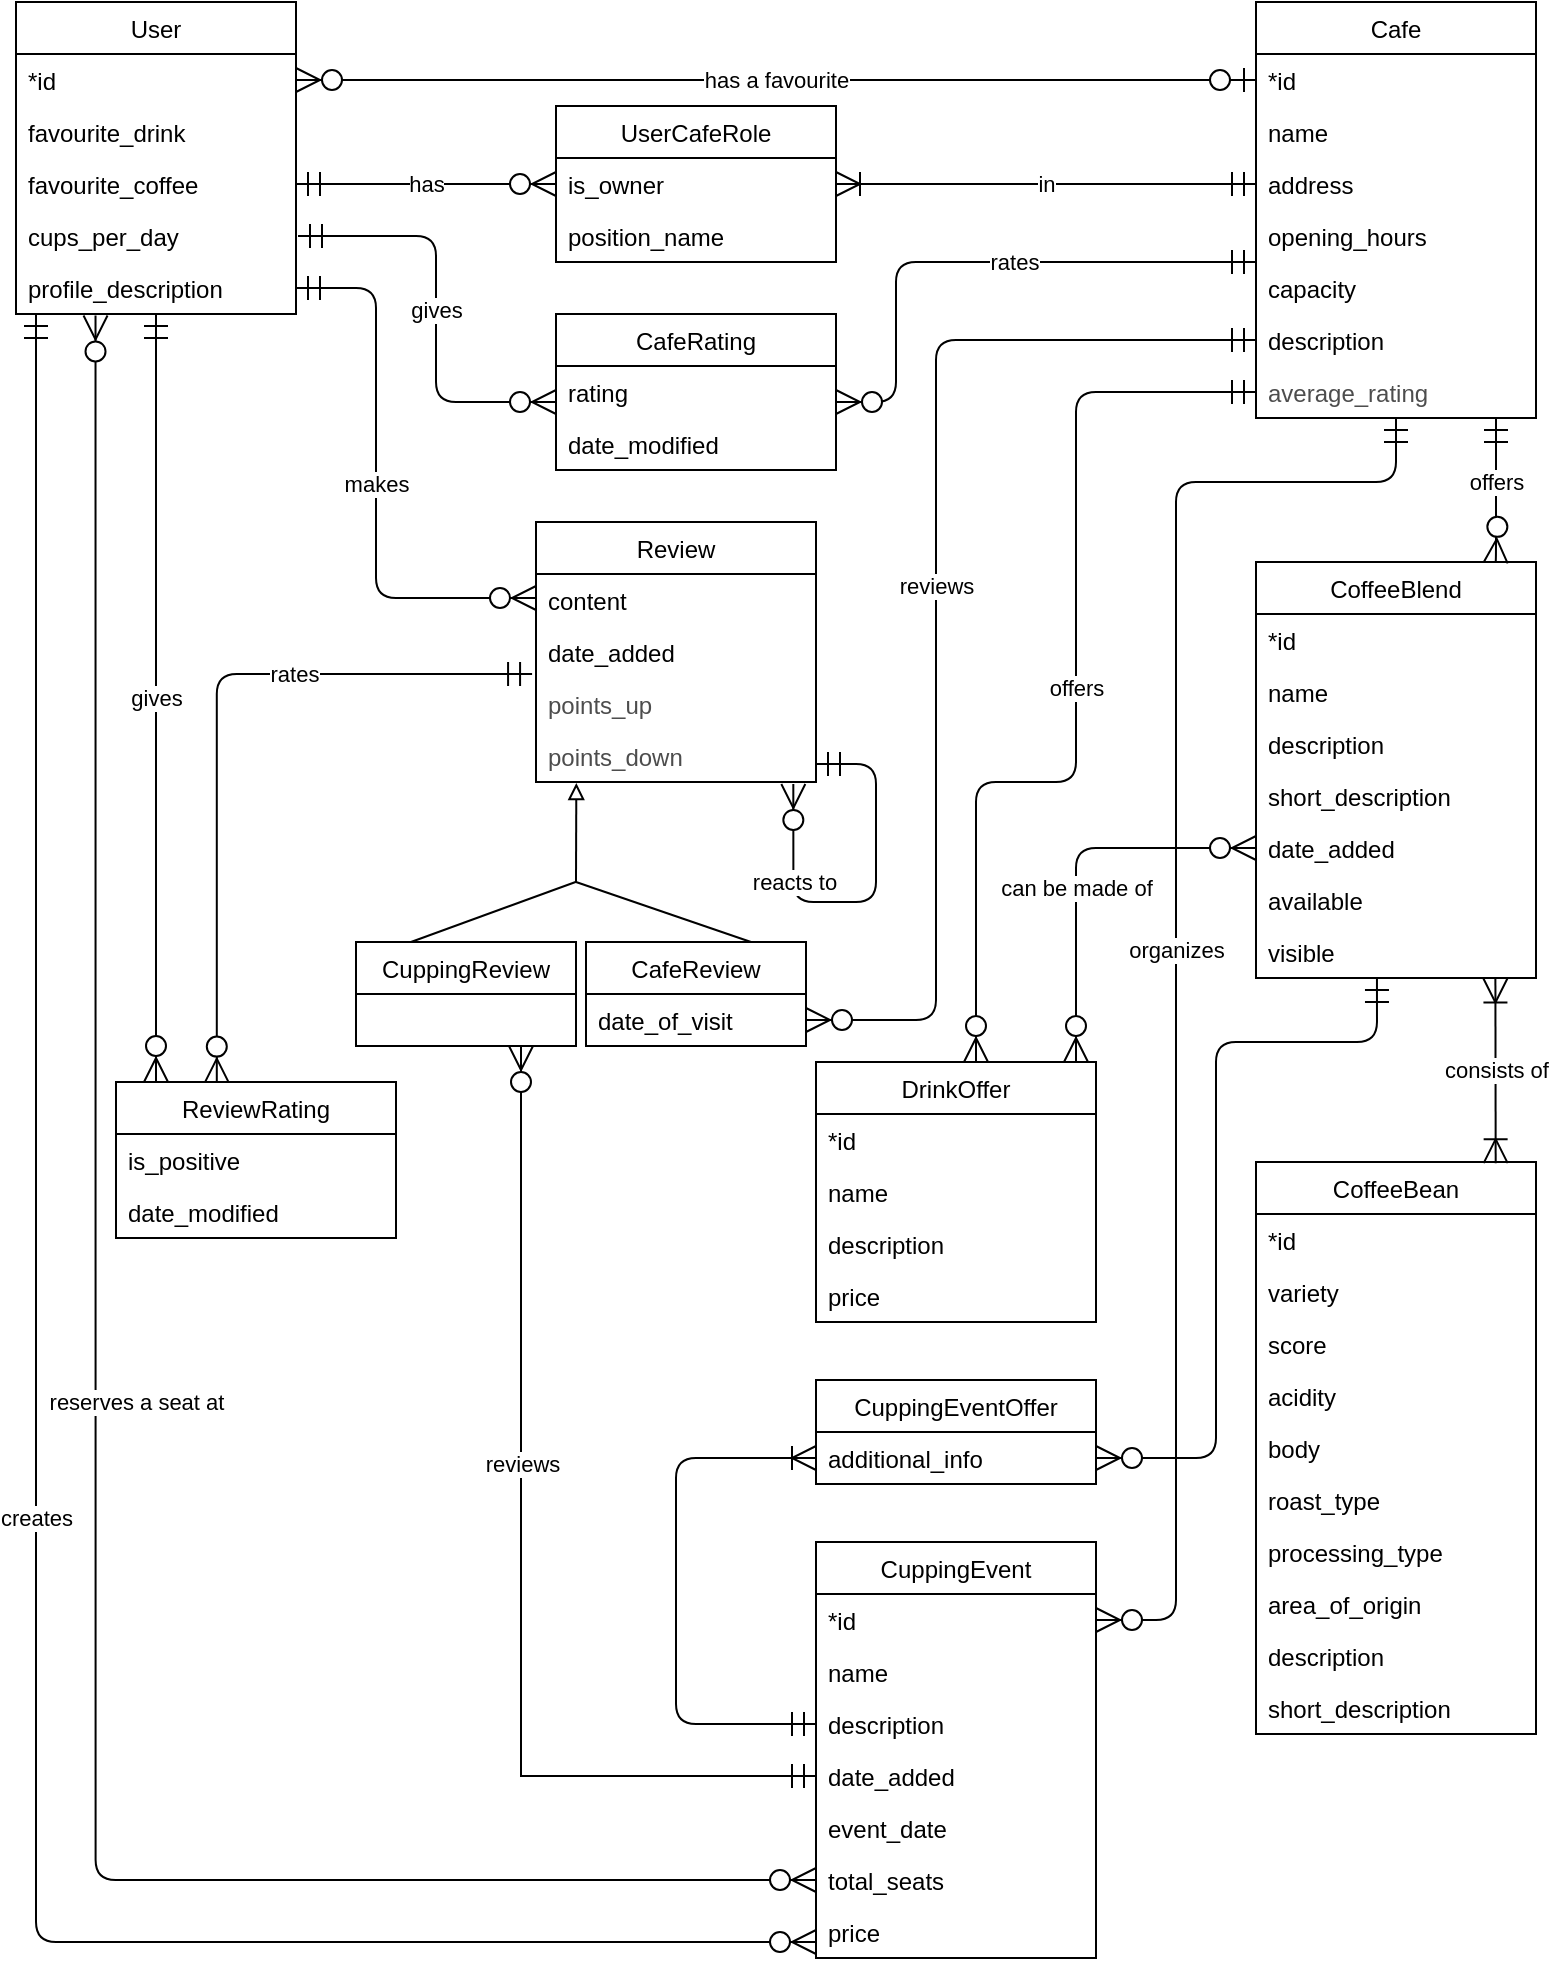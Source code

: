 <mxfile version="14.4.4" type="google"><diagram name="Page-1" id="c4acf3e9-155e-7222-9cf6-157b1a14988f"><mxGraphModel dx="1943" dy="1146" grid="1" gridSize="10" guides="1" tooltips="1" connect="1" arrows="1" fold="1" page="1" pageScale="1" pageWidth="827" pageHeight="1169" background="#ffffff" math="0" shadow="0"><root><mxCell id="0"/><mxCell id="1" parent="0"/><mxCell id="7lsXXd2nCeUwSdJHQIFF-2" value="User" style="swimlane;fontStyle=0;childLayout=stackLayout;horizontal=1;startSize=26;fillColor=none;horizontalStack=0;resizeParent=1;resizeParentMax=0;resizeLast=0;collapsible=1;marginBottom=0;" parent="1" vertex="1"><mxGeometry x="20" y="20" width="140" height="156" as="geometry"/></mxCell><mxCell id="7lsXXd2nCeUwSdJHQIFF-3" value="*id" style="text;strokeColor=none;fillColor=none;align=left;verticalAlign=top;spacingLeft=4;spacingRight=4;overflow=hidden;rotatable=0;points=[[0,0.5],[1,0.5]];portConstraint=eastwest;" parent="7lsXXd2nCeUwSdJHQIFF-2" vertex="1"><mxGeometry y="26" width="140" height="26" as="geometry"/></mxCell><mxCell id="7lsXXd2nCeUwSdJHQIFF-5" value="favourite_drink" style="text;strokeColor=none;fillColor=none;align=left;verticalAlign=top;spacingLeft=4;spacingRight=4;overflow=hidden;rotatable=0;points=[[0,0.5],[1,0.5]];portConstraint=eastwest;" parent="7lsXXd2nCeUwSdJHQIFF-2" vertex="1"><mxGeometry y="52" width="140" height="26" as="geometry"/></mxCell><mxCell id="7lsXXd2nCeUwSdJHQIFF-6" value="favourite_coffee" style="text;strokeColor=none;fillColor=none;align=left;verticalAlign=top;spacingLeft=4;spacingRight=4;overflow=hidden;rotatable=0;points=[[0,0.5],[1,0.5]];portConstraint=eastwest;" parent="7lsXXd2nCeUwSdJHQIFF-2" vertex="1"><mxGeometry y="78" width="140" height="26" as="geometry"/></mxCell><mxCell id="7lsXXd2nCeUwSdJHQIFF-7" value="cups_per_day" style="text;strokeColor=none;fillColor=none;align=left;verticalAlign=top;spacingLeft=4;spacingRight=4;overflow=hidden;rotatable=0;points=[[0,0.5],[1,0.5]];portConstraint=eastwest;" parent="7lsXXd2nCeUwSdJHQIFF-2" vertex="1"><mxGeometry y="104" width="140" height="26" as="geometry"/></mxCell><mxCell id="7lsXXd2nCeUwSdJHQIFF-8" value="profile_description&#10;" style="text;strokeColor=none;fillColor=none;align=left;verticalAlign=top;spacingLeft=4;spacingRight=4;overflow=hidden;rotatable=0;points=[[0,0.5],[1,0.5]];portConstraint=eastwest;" parent="7lsXXd2nCeUwSdJHQIFF-2" vertex="1"><mxGeometry y="130" width="140" height="26" as="geometry"/></mxCell><mxCell id="7lsXXd2nCeUwSdJHQIFF-10" value="Cafe" style="swimlane;fontStyle=0;childLayout=stackLayout;horizontal=1;startSize=26;fillColor=none;horizontalStack=0;resizeParent=1;resizeParentMax=0;resizeLast=0;collapsible=1;marginBottom=0;" parent="1" vertex="1"><mxGeometry x="640" y="20" width="140" height="208" as="geometry"/></mxCell><mxCell id="7lsXXd2nCeUwSdJHQIFF-11" value="*id" style="text;strokeColor=none;fillColor=none;align=left;verticalAlign=top;spacingLeft=4;spacingRight=4;overflow=hidden;rotatable=0;points=[[0,0.5],[1,0.5]];portConstraint=eastwest;" parent="7lsXXd2nCeUwSdJHQIFF-10" vertex="1"><mxGeometry y="26" width="140" height="26" as="geometry"/></mxCell><mxCell id="7lsXXd2nCeUwSdJHQIFF-84" value="name" style="text;strokeColor=none;fillColor=none;align=left;verticalAlign=top;spacingLeft=4;spacingRight=4;overflow=hidden;rotatable=0;points=[[0,0.5],[1,0.5]];portConstraint=eastwest;" parent="7lsXXd2nCeUwSdJHQIFF-10" vertex="1"><mxGeometry y="52" width="140" height="26" as="geometry"/></mxCell><mxCell id="7lsXXd2nCeUwSdJHQIFF-12" value="address" style="text;strokeColor=none;fillColor=none;align=left;verticalAlign=top;spacingLeft=4;spacingRight=4;overflow=hidden;rotatable=0;points=[[0,0.5],[1,0.5]];portConstraint=eastwest;" parent="7lsXXd2nCeUwSdJHQIFF-10" vertex="1"><mxGeometry y="78" width="140" height="26" as="geometry"/></mxCell><mxCell id="7lsXXd2nCeUwSdJHQIFF-13" value="opening_hours" style="text;strokeColor=none;fillColor=none;align=left;verticalAlign=top;spacingLeft=4;spacingRight=4;overflow=hidden;rotatable=0;points=[[0,0.5],[1,0.5]];portConstraint=eastwest;" parent="7lsXXd2nCeUwSdJHQIFF-10" vertex="1"><mxGeometry y="104" width="140" height="26" as="geometry"/></mxCell><mxCell id="7lsXXd2nCeUwSdJHQIFF-14" value="capacity" style="text;strokeColor=none;fillColor=none;align=left;verticalAlign=top;spacingLeft=4;spacingRight=4;overflow=hidden;rotatable=0;points=[[0,0.5],[1,0.5]];portConstraint=eastwest;" parent="7lsXXd2nCeUwSdJHQIFF-10" vertex="1"><mxGeometry y="130" width="140" height="26" as="geometry"/></mxCell><mxCell id="7lsXXd2nCeUwSdJHQIFF-15" value="description" style="text;strokeColor=none;fillColor=none;align=left;verticalAlign=top;spacingLeft=4;spacingRight=4;overflow=hidden;rotatable=0;points=[[0,0.5],[1,0.5]];portConstraint=eastwest;" parent="7lsXXd2nCeUwSdJHQIFF-10" vertex="1"><mxGeometry y="156" width="140" height="26" as="geometry"/></mxCell><mxCell id="7lsXXd2nCeUwSdJHQIFF-16" value="average_rating" style="text;strokeColor=none;fillColor=none;align=left;verticalAlign=top;spacingLeft=4;spacingRight=4;overflow=hidden;rotatable=0;points=[[0,0.5],[1,0.5]];portConstraint=eastwest;labelBackgroundColor=none;fontColor=#4D4D4D;" parent="7lsXXd2nCeUwSdJHQIFF-10" vertex="1"><mxGeometry y="182" width="140" height="26" as="geometry"/></mxCell><mxCell id="7lsXXd2nCeUwSdJHQIFF-21" value="has a favourite" style="endArrow=ERzeroToOne;html=1;endSize=10;startArrow=ERzeroToMany;startSize=10;startFill=1;edgeStyle=orthogonalEdgeStyle;endFill=1;exitX=1;exitY=0.5;exitDx=0;exitDy=0;entryX=0;entryY=0.5;entryDx=0;entryDy=0;" parent="1" source="7lsXXd2nCeUwSdJHQIFF-3" target="7lsXXd2nCeUwSdJHQIFF-11" edge="1"><mxGeometry relative="1" as="geometry"><mxPoint x="190" y="260" as="sourcePoint"/><mxPoint x="350" y="260" as="targetPoint"/></mxGeometry></mxCell><mxCell id="7lsXXd2nCeUwSdJHQIFF-24" value="UserCafeRole" style="swimlane;fontStyle=0;childLayout=stackLayout;horizontal=1;startSize=26;fillColor=none;horizontalStack=0;resizeParent=1;resizeParentMax=0;resizeLast=0;collapsible=1;marginBottom=0;" parent="1" vertex="1"><mxGeometry x="290" y="72" width="140" height="78" as="geometry"/></mxCell><mxCell id="7lsXXd2nCeUwSdJHQIFF-25" value="is_owner" style="text;strokeColor=none;fillColor=none;align=left;verticalAlign=top;spacingLeft=4;spacingRight=4;overflow=hidden;rotatable=0;points=[[0,0.5],[1,0.5]];portConstraint=eastwest;" parent="7lsXXd2nCeUwSdJHQIFF-24" vertex="1"><mxGeometry y="26" width="140" height="26" as="geometry"/></mxCell><mxCell id="oNpslmsnGAm1RVCP6RWA-1" value="position_name" style="text;strokeColor=none;fillColor=none;align=left;verticalAlign=top;spacingLeft=4;spacingRight=4;overflow=hidden;rotatable=0;points=[[0,0.5],[1,0.5]];portConstraint=eastwest;" vertex="1" parent="7lsXXd2nCeUwSdJHQIFF-24"><mxGeometry y="52" width="140" height="26" as="geometry"/></mxCell><mxCell id="7lsXXd2nCeUwSdJHQIFF-34" value="has" style="endArrow=ERzeroToMany;html=1;edgeStyle=orthogonalEdgeStyle;entryX=0;entryY=0.5;entryDx=0;entryDy=0;exitX=1;exitY=0.5;exitDx=0;exitDy=0;endFill=1;startArrow=ERmandOne;startFill=0;endSize=10;startSize=10;" parent="1" source="7lsXXd2nCeUwSdJHQIFF-6" target="7lsXXd2nCeUwSdJHQIFF-25" edge="1"><mxGeometry relative="1" as="geometry"><mxPoint x="160" y="160" as="sourcePoint"/><mxPoint x="200" y="190" as="targetPoint"/><Array as="points"><mxPoint x="240" y="111"/><mxPoint x="240" y="111"/></Array></mxGeometry></mxCell><mxCell id="7lsXXd2nCeUwSdJHQIFF-37" value="in" style="endArrow=ERmandOne;html=1;edgeStyle=orthogonalEdgeStyle;entryX=0;entryY=0.5;entryDx=0;entryDy=0;exitX=1;exitY=0.5;exitDx=0;exitDy=0;startArrow=ERoneToMany;startFill=0;endFill=0;endSize=10;startSize=10;" parent="1" source="7lsXXd2nCeUwSdJHQIFF-25" target="7lsXXd2nCeUwSdJHQIFF-12" edge="1"><mxGeometry relative="1" as="geometry"><mxPoint x="390" y="200" as="sourcePoint"/><mxPoint x="224.667" y="173" as="targetPoint"/><Array as="points"><mxPoint x="500" y="111"/><mxPoint x="500" y="111"/></Array></mxGeometry></mxCell><mxCell id="7lsXXd2nCeUwSdJHQIFF-42" value="CafeRating" style="swimlane;fontStyle=0;childLayout=stackLayout;horizontal=1;startSize=26;fillColor=none;horizontalStack=0;resizeParent=1;resizeParentMax=0;resizeLast=0;collapsible=1;marginBottom=0;fontColor=#000000;" parent="1" vertex="1"><mxGeometry x="290" y="176" width="140" height="78" as="geometry"><mxRectangle x="290" y="190" width="90" height="26" as="alternateBounds"/></mxGeometry></mxCell><mxCell id="7lsXXd2nCeUwSdJHQIFF-43" value="rating" style="text;strokeColor=none;fillColor=none;align=left;verticalAlign=top;spacingLeft=4;spacingRight=4;overflow=hidden;rotatable=0;points=[[0,0.5],[1,0.5]];portConstraint=eastwest;" parent="7lsXXd2nCeUwSdJHQIFF-42" vertex="1"><mxGeometry y="26" width="140" height="26" as="geometry"/></mxCell><mxCell id="7lsXXd2nCeUwSdJHQIFF-44" value="date_modified&#10;" style="text;strokeColor=none;fillColor=none;align=left;verticalAlign=top;spacingLeft=4;spacingRight=4;overflow=hidden;rotatable=0;points=[[0,0.5],[1,0.5]];portConstraint=eastwest;" parent="7lsXXd2nCeUwSdJHQIFF-42" vertex="1"><mxGeometry y="52" width="140" height="26" as="geometry"/></mxCell><mxCell id="7lsXXd2nCeUwSdJHQIFF-46" value="gives" style="endArrow=ERzeroToMany;html=1;endSize=10;startArrow=ERmandOne;startSize=10;startFill=0;edgeStyle=orthogonalEdgeStyle;endFill=1;" parent="1" edge="1"><mxGeometry relative="1" as="geometry"><mxPoint x="161" y="137" as="sourcePoint"/><mxPoint x="290" y="220" as="targetPoint"/><Array as="points"><mxPoint x="161" y="137"/><mxPoint x="230" y="137"/><mxPoint x="230" y="220"/></Array></mxGeometry></mxCell><mxCell id="7lsXXd2nCeUwSdJHQIFF-50" value="rates" style="endArrow=ERmandOne;html=1;endSize=10;startArrow=ERzeroToMany;startSize=10;startFill=1;edgeStyle=orthogonalEdgeStyle;endFill=0;" parent="1" edge="1"><mxGeometry x="0.133" relative="1" as="geometry"><mxPoint x="430" y="220" as="sourcePoint"/><mxPoint x="640" y="150" as="targetPoint"/><Array as="points"><mxPoint x="460" y="220"/><mxPoint x="460" y="150"/><mxPoint x="640" y="150"/></Array><mxPoint as="offset"/></mxGeometry></mxCell><mxCell id="7lsXXd2nCeUwSdJHQIFF-54" value="Review" style="swimlane;fontStyle=0;childLayout=stackLayout;horizontal=1;startSize=26;fillColor=none;horizontalStack=0;resizeParent=1;resizeParentMax=0;resizeLast=0;collapsible=1;marginBottom=0;fontColor=#000000;" parent="1" vertex="1"><mxGeometry x="280" y="280" width="140" height="130" as="geometry"/></mxCell><mxCell id="7lsXXd2nCeUwSdJHQIFF-55" value="content" style="text;strokeColor=none;fillColor=none;align=left;verticalAlign=top;spacingLeft=4;spacingRight=4;overflow=hidden;rotatable=0;points=[[0,0.5],[1,0.5]];portConstraint=eastwest;" parent="7lsXXd2nCeUwSdJHQIFF-54" vertex="1"><mxGeometry y="26" width="140" height="26" as="geometry"/></mxCell><mxCell id="7lsXXd2nCeUwSdJHQIFF-56" value="date_added" style="text;strokeColor=none;fillColor=none;align=left;verticalAlign=top;spacingLeft=4;spacingRight=4;overflow=hidden;rotatable=0;points=[[0,0.5],[1,0.5]];portConstraint=eastwest;" parent="7lsXXd2nCeUwSdJHQIFF-54" vertex="1"><mxGeometry y="52" width="140" height="26" as="geometry"/></mxCell><mxCell id="7lsXXd2nCeUwSdJHQIFF-82" value="points_up&#10;" style="text;strokeColor=none;fillColor=none;align=left;verticalAlign=top;spacingLeft=4;spacingRight=4;overflow=hidden;rotatable=0;points=[[0,0.5],[1,0.5]];portConstraint=eastwest;fontColor=#4D4D4D;" parent="7lsXXd2nCeUwSdJHQIFF-54" vertex="1"><mxGeometry y="78" width="140" height="26" as="geometry"/></mxCell><mxCell id="7lsXXd2nCeUwSdJHQIFF-83" value="points_down" style="text;strokeColor=none;fillColor=none;align=left;verticalAlign=top;spacingLeft=4;spacingRight=4;overflow=hidden;rotatable=0;points=[[0,0.5],[1,0.5]];portConstraint=eastwest;fontColor=#4D4D4D;" parent="7lsXXd2nCeUwSdJHQIFF-54" vertex="1"><mxGeometry y="104" width="140" height="26" as="geometry"/></mxCell><mxCell id="7lsXXd2nCeUwSdJHQIFF-65" value="reacts to" style="endArrow=ERzeroToMany;html=1;endSize=10;startArrow=ERmandOne;startSize=10;startFill=0;edgeStyle=orthogonalEdgeStyle;endFill=1;entryX=0.919;entryY=1.038;entryDx=0;entryDy=0;entryPerimeter=0;" parent="7lsXXd2nCeUwSdJHQIFF-54" target="7lsXXd2nCeUwSdJHQIFF-83" edge="1"><mxGeometry x="0.508" relative="1" as="geometry"><mxPoint x="140" y="121" as="sourcePoint"/><mxPoint x="40" y="157" as="targetPoint"/><Array as="points"><mxPoint x="140" y="121"/><mxPoint x="170" y="121"/><mxPoint x="170" y="190"/><mxPoint x="129" y="190"/></Array><mxPoint as="offset"/></mxGeometry></mxCell><mxCell id="7lsXXd2nCeUwSdJHQIFF-59" value="makes" style="endArrow=ERzeroToMany;html=1;endSize=10;startArrow=ERmandOne;startSize=10;startFill=0;edgeStyle=orthogonalEdgeStyle;endFill=1;exitX=1;exitY=0.5;exitDx=0;exitDy=0;" parent="1" source="7lsXXd2nCeUwSdJHQIFF-8" edge="1"><mxGeometry relative="1" as="geometry"><mxPoint x="100.167" y="349.833" as="sourcePoint"/><mxPoint x="280" y="318" as="targetPoint"/><Array as="points"><mxPoint x="200" y="163"/><mxPoint x="200" y="318"/></Array></mxGeometry></mxCell><mxCell id="7lsXXd2nCeUwSdJHQIFF-62" value="reviews" style="endArrow=ERmandOne;html=1;endSize=10;startArrow=ERzeroToMany;startSize=10;startFill=1;endFill=0;entryX=0;entryY=0.5;entryDx=0;entryDy=0;exitX=1;exitY=0.5;exitDx=0;exitDy=0;edgeStyle=orthogonalEdgeStyle;" parent="1" source="oNpslmsnGAm1RVCP6RWA-8" target="7lsXXd2nCeUwSdJHQIFF-15" edge="1"><mxGeometry relative="1" as="geometry"><mxPoint x="470" y="318" as="sourcePoint"/><mxPoint x="560.167" y="231.667" as="targetPoint"/><Array as="points"><mxPoint x="480" y="529"/><mxPoint x="480" y="189"/></Array></mxGeometry></mxCell><mxCell id="7lsXXd2nCeUwSdJHQIFF-68" value="ReviewRating" style="swimlane;fontStyle=0;childLayout=stackLayout;horizontal=1;startSize=26;fillColor=none;horizontalStack=0;resizeParent=1;resizeParentMax=0;resizeLast=0;collapsible=1;marginBottom=0;fontColor=#000000;" parent="1" vertex="1"><mxGeometry x="70" y="560" width="140" height="78" as="geometry"/></mxCell><mxCell id="7lsXXd2nCeUwSdJHQIFF-69" value="is_positive" style="text;strokeColor=none;fillColor=none;align=left;verticalAlign=top;spacingLeft=4;spacingRight=4;overflow=hidden;rotatable=0;points=[[0,0.5],[1,0.5]];portConstraint=eastwest;" parent="7lsXXd2nCeUwSdJHQIFF-68" vertex="1"><mxGeometry y="26" width="140" height="26" as="geometry"/></mxCell><mxCell id="7lsXXd2nCeUwSdJHQIFF-70" value="date_modified" style="text;strokeColor=none;fillColor=none;align=left;verticalAlign=top;spacingLeft=4;spacingRight=4;overflow=hidden;rotatable=0;points=[[0,0.5],[1,0.5]];portConstraint=eastwest;" parent="7lsXXd2nCeUwSdJHQIFF-68" vertex="1"><mxGeometry y="52" width="140" height="26" as="geometry"/></mxCell><mxCell id="7lsXXd2nCeUwSdJHQIFF-72" value="gives" style="endArrow=ERzeroToMany;html=1;endSize=10;startArrow=ERmandOne;startSize=10;startFill=0;edgeStyle=orthogonalEdgeStyle;endFill=1;" parent="1" edge="1"><mxGeometry relative="1" as="geometry"><mxPoint x="90" y="176" as="sourcePoint"/><mxPoint x="90" y="560" as="targetPoint"/><Array as="points"><mxPoint x="90" y="560"/></Array></mxGeometry></mxCell><mxCell id="7lsXXd2nCeUwSdJHQIFF-79" value="rates" style="endArrow=ERzeroToMany;html=1;endSize=10;startArrow=ERmandOne;startSize=10;startFill=0;edgeStyle=orthogonalEdgeStyle;endFill=1;exitX=-0.014;exitY=-0.077;exitDx=0;exitDy=0;exitPerimeter=0;entryX=0.36;entryY=0.004;entryDx=0;entryDy=0;entryPerimeter=0;" parent="1" target="7lsXXd2nCeUwSdJHQIFF-68" edge="1"><mxGeometry x="-0.342" relative="1" as="geometry"><mxPoint x="278.04" y="355.998" as="sourcePoint"/><mxPoint x="160" y="440" as="targetPoint"/><Array as="points"><mxPoint x="120" y="356"/></Array><mxPoint as="offset"/></mxGeometry></mxCell><mxCell id="7lsXXd2nCeUwSdJHQIFF-87" value="CoffeeBlend" style="swimlane;fontStyle=0;childLayout=stackLayout;horizontal=1;startSize=26;fillColor=none;horizontalStack=0;resizeParent=1;resizeParentMax=0;resizeLast=0;collapsible=1;marginBottom=0;fontColor=#000000;" parent="1" vertex="1"><mxGeometry x="640" y="300" width="140" height="208" as="geometry"/></mxCell><mxCell id="7lsXXd2nCeUwSdJHQIFF-91" value="*id" style="text;strokeColor=none;fillColor=none;align=left;verticalAlign=top;spacingLeft=4;spacingRight=4;overflow=hidden;rotatable=0;points=[[0,0.5],[1,0.5]];portConstraint=eastwest;" parent="7lsXXd2nCeUwSdJHQIFF-87" vertex="1"><mxGeometry y="26" width="140" height="26" as="geometry"/></mxCell><mxCell id="7lsXXd2nCeUwSdJHQIFF-88" value="name" style="text;strokeColor=none;fillColor=none;align=left;verticalAlign=top;spacingLeft=4;spacingRight=4;overflow=hidden;rotatable=0;points=[[0,0.5],[1,0.5]];portConstraint=eastwest;" parent="7lsXXd2nCeUwSdJHQIFF-87" vertex="1"><mxGeometry y="52" width="140" height="26" as="geometry"/></mxCell><mxCell id="7lsXXd2nCeUwSdJHQIFF-89" value="description&#10;" style="text;strokeColor=none;fillColor=none;align=left;verticalAlign=top;spacingLeft=4;spacingRight=4;overflow=hidden;rotatable=0;points=[[0,0.5],[1,0.5]];portConstraint=eastwest;" parent="7lsXXd2nCeUwSdJHQIFF-87" vertex="1"><mxGeometry y="78" width="140" height="26" as="geometry"/></mxCell><mxCell id="7lsXXd2nCeUwSdJHQIFF-90" value="short_description&#10;" style="text;strokeColor=none;fillColor=none;align=left;verticalAlign=top;spacingLeft=4;spacingRight=4;overflow=hidden;rotatable=0;points=[[0,0.5],[1,0.5]];portConstraint=eastwest;" parent="7lsXXd2nCeUwSdJHQIFF-87" vertex="1"><mxGeometry y="104" width="140" height="26" as="geometry"/></mxCell><mxCell id="7lsXXd2nCeUwSdJHQIFF-92" value="date_added" style="text;strokeColor=none;fillColor=none;align=left;verticalAlign=top;spacingLeft=4;spacingRight=4;overflow=hidden;rotatable=0;points=[[0,0.5],[1,0.5]];portConstraint=eastwest;" parent="7lsXXd2nCeUwSdJHQIFF-87" vertex="1"><mxGeometry y="130" width="140" height="26" as="geometry"/></mxCell><mxCell id="7lsXXd2nCeUwSdJHQIFF-93" value="available" style="text;strokeColor=none;fillColor=none;align=left;verticalAlign=top;spacingLeft=4;spacingRight=4;overflow=hidden;rotatable=0;points=[[0,0.5],[1,0.5]];portConstraint=eastwest;" parent="7lsXXd2nCeUwSdJHQIFF-87" vertex="1"><mxGeometry y="156" width="140" height="26" as="geometry"/></mxCell><mxCell id="7lsXXd2nCeUwSdJHQIFF-94" value="visible" style="text;strokeColor=none;fillColor=none;align=left;verticalAlign=top;spacingLeft=4;spacingRight=4;overflow=hidden;rotatable=0;points=[[0,0.5],[1,0.5]];portConstraint=eastwest;" parent="7lsXXd2nCeUwSdJHQIFF-87" vertex="1"><mxGeometry y="182" width="140" height="26" as="geometry"/></mxCell><mxCell id="7lsXXd2nCeUwSdJHQIFF-95" value="CoffeeBean" style="swimlane;fontStyle=0;childLayout=stackLayout;horizontal=1;startSize=26;fillColor=none;horizontalStack=0;resizeParent=1;resizeParentMax=0;resizeLast=0;collapsible=1;marginBottom=0;fontColor=#000000;" parent="1" vertex="1"><mxGeometry x="640" y="600" width="140" height="286" as="geometry"/></mxCell><mxCell id="7lsXXd2nCeUwSdJHQIFF-96" value="*id" style="text;strokeColor=none;fillColor=none;align=left;verticalAlign=top;spacingLeft=4;spacingRight=4;overflow=hidden;rotatable=0;points=[[0,0.5],[1,0.5]];portConstraint=eastwest;" parent="7lsXXd2nCeUwSdJHQIFF-95" vertex="1"><mxGeometry y="26" width="140" height="26" as="geometry"/></mxCell><mxCell id="7lsXXd2nCeUwSdJHQIFF-97" value="variety" style="text;strokeColor=none;fillColor=none;align=left;verticalAlign=top;spacingLeft=4;spacingRight=4;overflow=hidden;rotatable=0;points=[[0,0.5],[1,0.5]];portConstraint=eastwest;" parent="7lsXXd2nCeUwSdJHQIFF-95" vertex="1"><mxGeometry y="52" width="140" height="26" as="geometry"/></mxCell><mxCell id="7lsXXd2nCeUwSdJHQIFF-98" value="score" style="text;strokeColor=none;fillColor=none;align=left;verticalAlign=top;spacingLeft=4;spacingRight=4;overflow=hidden;rotatable=0;points=[[0,0.5],[1,0.5]];portConstraint=eastwest;" parent="7lsXXd2nCeUwSdJHQIFF-95" vertex="1"><mxGeometry y="78" width="140" height="26" as="geometry"/></mxCell><mxCell id="7lsXXd2nCeUwSdJHQIFF-99" value="acidity" style="text;strokeColor=none;fillColor=none;align=left;verticalAlign=top;spacingLeft=4;spacingRight=4;overflow=hidden;rotatable=0;points=[[0,0.5],[1,0.5]];portConstraint=eastwest;" parent="7lsXXd2nCeUwSdJHQIFF-95" vertex="1"><mxGeometry y="104" width="140" height="26" as="geometry"/></mxCell><mxCell id="7lsXXd2nCeUwSdJHQIFF-100" value="body" style="text;strokeColor=none;fillColor=none;align=left;verticalAlign=top;spacingLeft=4;spacingRight=4;overflow=hidden;rotatable=0;points=[[0,0.5],[1,0.5]];portConstraint=eastwest;" parent="7lsXXd2nCeUwSdJHQIFF-95" vertex="1"><mxGeometry y="130" width="140" height="26" as="geometry"/></mxCell><mxCell id="7lsXXd2nCeUwSdJHQIFF-101" value="roast_type" style="text;strokeColor=none;fillColor=none;align=left;verticalAlign=top;spacingLeft=4;spacingRight=4;overflow=hidden;rotatable=0;points=[[0,0.5],[1,0.5]];portConstraint=eastwest;" parent="7lsXXd2nCeUwSdJHQIFF-95" vertex="1"><mxGeometry y="156" width="140" height="26" as="geometry"/></mxCell><mxCell id="7lsXXd2nCeUwSdJHQIFF-102" value="processing_type" style="text;strokeColor=none;fillColor=none;align=left;verticalAlign=top;spacingLeft=4;spacingRight=4;overflow=hidden;rotatable=0;points=[[0,0.5],[1,0.5]];portConstraint=eastwest;" parent="7lsXXd2nCeUwSdJHQIFF-95" vertex="1"><mxGeometry y="182" width="140" height="26" as="geometry"/></mxCell><mxCell id="7lsXXd2nCeUwSdJHQIFF-103" value="area_of_origin" style="text;strokeColor=none;fillColor=none;align=left;verticalAlign=top;spacingLeft=4;spacingRight=4;overflow=hidden;rotatable=0;points=[[0,0.5],[1,0.5]];portConstraint=eastwest;" parent="7lsXXd2nCeUwSdJHQIFF-95" vertex="1"><mxGeometry y="208" width="140" height="26" as="geometry"/></mxCell><mxCell id="7lsXXd2nCeUwSdJHQIFF-104" value="description" style="text;strokeColor=none;fillColor=none;align=left;verticalAlign=top;spacingLeft=4;spacingRight=4;overflow=hidden;rotatable=0;points=[[0,0.5],[1,0.5]];portConstraint=eastwest;" parent="7lsXXd2nCeUwSdJHQIFF-95" vertex="1"><mxGeometry y="234" width="140" height="26" as="geometry"/></mxCell><mxCell id="7lsXXd2nCeUwSdJHQIFF-105" value="short_description" style="text;strokeColor=none;fillColor=none;align=left;verticalAlign=top;spacingLeft=4;spacingRight=4;overflow=hidden;rotatable=0;points=[[0,0.5],[1,0.5]];portConstraint=eastwest;" parent="7lsXXd2nCeUwSdJHQIFF-95" vertex="1"><mxGeometry y="260" width="140" height="26" as="geometry"/></mxCell><mxCell id="7lsXXd2nCeUwSdJHQIFF-106" value="DrinkOffer" style="swimlane;fontStyle=0;childLayout=stackLayout;horizontal=1;startSize=26;fillColor=none;horizontalStack=0;resizeParent=1;resizeParentMax=0;resizeLast=0;collapsible=1;marginBottom=0;fontColor=#000000;" parent="1" vertex="1"><mxGeometry x="420" y="550" width="140" height="130" as="geometry"/></mxCell><mxCell id="7lsXXd2nCeUwSdJHQIFF-107" value="*id" style="text;strokeColor=none;fillColor=none;align=left;verticalAlign=top;spacingLeft=4;spacingRight=4;overflow=hidden;rotatable=0;points=[[0,0.5],[1,0.5]];portConstraint=eastwest;" parent="7lsXXd2nCeUwSdJHQIFF-106" vertex="1"><mxGeometry y="26" width="140" height="26" as="geometry"/></mxCell><mxCell id="7lsXXd2nCeUwSdJHQIFF-108" value="name" style="text;strokeColor=none;fillColor=none;align=left;verticalAlign=top;spacingLeft=4;spacingRight=4;overflow=hidden;rotatable=0;points=[[0,0.5],[1,0.5]];portConstraint=eastwest;" parent="7lsXXd2nCeUwSdJHQIFF-106" vertex="1"><mxGeometry y="52" width="140" height="26" as="geometry"/></mxCell><mxCell id="7lsXXd2nCeUwSdJHQIFF-109" value="description" style="text;strokeColor=none;fillColor=none;align=left;verticalAlign=top;spacingLeft=4;spacingRight=4;overflow=hidden;rotatable=0;points=[[0,0.5],[1,0.5]];portConstraint=eastwest;" parent="7lsXXd2nCeUwSdJHQIFF-106" vertex="1"><mxGeometry y="78" width="140" height="26" as="geometry"/></mxCell><mxCell id="7lsXXd2nCeUwSdJHQIFF-110" value="price" style="text;strokeColor=none;fillColor=none;align=left;verticalAlign=top;spacingLeft=4;spacingRight=4;overflow=hidden;rotatable=0;points=[[0,0.5],[1,0.5]];portConstraint=eastwest;" parent="7lsXXd2nCeUwSdJHQIFF-106" vertex="1"><mxGeometry y="104" width="140" height="26" as="geometry"/></mxCell><mxCell id="7lsXXd2nCeUwSdJHQIFF-115" value="CuppingEvent" style="swimlane;fontStyle=0;childLayout=stackLayout;horizontal=1;startSize=26;fillColor=none;horizontalStack=0;resizeParent=1;resizeParentMax=0;resizeLast=0;collapsible=1;marginBottom=0;fontColor=#000000;" parent="1" vertex="1"><mxGeometry x="420" y="790" width="140" height="208" as="geometry"/></mxCell><mxCell id="7lsXXd2nCeUwSdJHQIFF-116" value="*id" style="text;strokeColor=none;fillColor=none;align=left;verticalAlign=top;spacingLeft=4;spacingRight=4;overflow=hidden;rotatable=0;points=[[0,0.5],[1,0.5]];portConstraint=eastwest;" parent="7lsXXd2nCeUwSdJHQIFF-115" vertex="1"><mxGeometry y="26" width="140" height="26" as="geometry"/></mxCell><mxCell id="7lsXXd2nCeUwSdJHQIFF-117" value="name" style="text;strokeColor=none;fillColor=none;align=left;verticalAlign=top;spacingLeft=4;spacingRight=4;overflow=hidden;rotatable=0;points=[[0,0.5],[1,0.5]];portConstraint=eastwest;" parent="7lsXXd2nCeUwSdJHQIFF-115" vertex="1"><mxGeometry y="52" width="140" height="26" as="geometry"/></mxCell><mxCell id="7lsXXd2nCeUwSdJHQIFF-118" value="description&#10;" style="text;strokeColor=none;fillColor=none;align=left;verticalAlign=top;spacingLeft=4;spacingRight=4;overflow=hidden;rotatable=0;points=[[0,0.5],[1,0.5]];portConstraint=eastwest;" parent="7lsXXd2nCeUwSdJHQIFF-115" vertex="1"><mxGeometry y="78" width="140" height="26" as="geometry"/></mxCell><mxCell id="7lsXXd2nCeUwSdJHQIFF-119" value="date_added" style="text;strokeColor=none;fillColor=none;align=left;verticalAlign=top;spacingLeft=4;spacingRight=4;overflow=hidden;rotatable=0;points=[[0,0.5],[1,0.5]];portConstraint=eastwest;" parent="7lsXXd2nCeUwSdJHQIFF-115" vertex="1"><mxGeometry y="104" width="140" height="26" as="geometry"/></mxCell><mxCell id="7lsXXd2nCeUwSdJHQIFF-120" value="event_date" style="text;strokeColor=none;fillColor=none;align=left;verticalAlign=top;spacingLeft=4;spacingRight=4;overflow=hidden;rotatable=0;points=[[0,0.5],[1,0.5]];portConstraint=eastwest;" parent="7lsXXd2nCeUwSdJHQIFF-115" vertex="1"><mxGeometry y="130" width="140" height="26" as="geometry"/></mxCell><mxCell id="7lsXXd2nCeUwSdJHQIFF-121" value="total_seats" style="text;strokeColor=none;fillColor=none;align=left;verticalAlign=top;spacingLeft=4;spacingRight=4;overflow=hidden;rotatable=0;points=[[0,0.5],[1,0.5]];portConstraint=eastwest;" parent="7lsXXd2nCeUwSdJHQIFF-115" vertex="1"><mxGeometry y="156" width="140" height="26" as="geometry"/></mxCell><mxCell id="7lsXXd2nCeUwSdJHQIFF-122" value="price" style="text;strokeColor=none;fillColor=none;align=left;verticalAlign=top;spacingLeft=4;spacingRight=4;overflow=hidden;rotatable=0;points=[[0,0.5],[1,0.5]];portConstraint=eastwest;" parent="7lsXXd2nCeUwSdJHQIFF-115" vertex="1"><mxGeometry y="182" width="140" height="26" as="geometry"/></mxCell><mxCell id="7lsXXd2nCeUwSdJHQIFF-127" value="CuppingEventOffer" style="swimlane;fontStyle=0;childLayout=stackLayout;horizontal=1;startSize=26;fillColor=none;horizontalStack=0;resizeParent=1;resizeParentMax=0;resizeLast=0;collapsible=1;marginBottom=0;fontColor=#000000;" parent="1" vertex="1"><mxGeometry x="420" y="709" width="140" height="52" as="geometry"/></mxCell><mxCell id="7lsXXd2nCeUwSdJHQIFF-128" value="additional_info" style="text;strokeColor=none;fillColor=none;align=left;verticalAlign=top;spacingLeft=4;spacingRight=4;overflow=hidden;rotatable=0;points=[[0,0.5],[1,0.5]];portConstraint=eastwest;" parent="7lsXXd2nCeUwSdJHQIFF-127" vertex="1"><mxGeometry y="26" width="140" height="26" as="geometry"/></mxCell><mxCell id="7lsXXd2nCeUwSdJHQIFF-131" value="offers" style="endArrow=ERzeroToMany;html=1;endSize=10;startArrow=ERmandOne;startSize=10;startFill=0;edgeStyle=orthogonalEdgeStyle;endFill=1;entryX=0.856;entryY=0.002;entryDx=0;entryDy=0;entryPerimeter=0;" parent="1" target="7lsXXd2nCeUwSdJHQIFF-87" edge="1"><mxGeometry x="-0.116" relative="1" as="geometry"><mxPoint x="760" y="228" as="sourcePoint"/><mxPoint x="760" y="290" as="targetPoint"/><Array as="points"><mxPoint x="760" y="297"/></Array><mxPoint as="offset"/></mxGeometry></mxCell><mxCell id="7lsXXd2nCeUwSdJHQIFF-134" value="offers" style="endArrow=ERmandOne;html=1;endSize=10;startArrow=ERzeroToMany;startSize=10;startFill=1;edgeStyle=orthogonalEdgeStyle;endFill=0;entryX=0;entryY=0.5;entryDx=0;entryDy=0;" parent="1" target="7lsXXd2nCeUwSdJHQIFF-16" edge="1"><mxGeometry relative="1" as="geometry"><mxPoint x="500" y="550" as="sourcePoint"/><mxPoint x="623.167" y="339.833" as="targetPoint"/><Array as="points"><mxPoint x="500" y="410"/><mxPoint x="550" y="410"/><mxPoint x="550" y="215"/></Array></mxGeometry></mxCell><mxCell id="7lsXXd2nCeUwSdJHQIFF-137" value="organizes" style="endArrow=ERmandOne;html=1;endSize=10;startArrow=ERzeroToMany;startSize=10;startFill=1;edgeStyle=orthogonalEdgeStyle;endFill=0;exitX=1;exitY=0.5;exitDx=0;exitDy=0;" parent="1" source="7lsXXd2nCeUwSdJHQIFF-116" target="7lsXXd2nCeUwSdJHQIFF-16" edge="1"><mxGeometry relative="1" as="geometry"><mxPoint x="621" y="830" as="sourcePoint"/><mxPoint x="700.167" y="240.667" as="targetPoint"/><Array as="points"><mxPoint x="600" y="829"/><mxPoint x="600" y="260"/><mxPoint x="710" y="260"/></Array></mxGeometry></mxCell><mxCell id="7lsXXd2nCeUwSdJHQIFF-140" value="creates" style="endArrow=ERzeroToMany;html=1;endSize=10;startArrow=ERmandOne;startSize=10;startFill=0;edgeStyle=orthogonalEdgeStyle;endFill=1;" parent="1" edge="1" source="7lsXXd2nCeUwSdJHQIFF-8"><mxGeometry relative="1" as="geometry"><mxPoint x="60" y="176" as="sourcePoint"/><mxPoint x="420" y="990" as="targetPoint"/><Array as="points"><mxPoint x="30" y="990"/><mxPoint x="420" y="990"/></Array></mxGeometry></mxCell><mxCell id="7lsXXd2nCeUwSdJHQIFF-149" value="consists of" style="endArrow=ERoneToMany;html=1;endSize=10;startArrow=ERoneToMany;startSize=10;startFill=0;endFill=0;exitX=0.855;exitY=1.01;exitDx=0;exitDy=0;exitPerimeter=0;entryX=0.856;entryY=0.002;entryDx=0;entryDy=0;entryPerimeter=0;" parent="1" edge="1" target="7lsXXd2nCeUwSdJHQIFF-95" source="7lsXXd2nCeUwSdJHQIFF-94"><mxGeometry relative="1" as="geometry"><mxPoint x="757" y="520" as="sourcePoint"/><mxPoint x="760" y="590" as="targetPoint"/></mxGeometry></mxCell><mxCell id="7lsXXd2nCeUwSdJHQIFF-152" value="" style="endArrow=ERoneToMany;html=1;endSize=10;startArrow=ERmandOne;startSize=10;startFill=0;edgeStyle=orthogonalEdgeStyle;endFill=0;entryX=0;entryY=0.5;entryDx=0;entryDy=0;exitX=0;exitY=0.5;exitDx=0;exitDy=0;" parent="1" source="7lsXXd2nCeUwSdJHQIFF-118" target="7lsXXd2nCeUwSdJHQIFF-128" edge="1"><mxGeometry relative="1" as="geometry"><mxPoint x="600" y="950" as="sourcePoint"/><mxPoint x="640" y="920" as="targetPoint"/><Array as="points"><mxPoint x="350" y="881"/><mxPoint x="350" y="748"/></Array></mxGeometry></mxCell><mxCell id="7lsXXd2nCeUwSdJHQIFF-155" value="" style="endArrow=ERzeroToMany;html=1;endSize=10;startArrow=ERmandOne;startSize=10;startFill=0;edgeStyle=orthogonalEdgeStyle;endFill=1;entryX=1;entryY=0.5;entryDx=0;entryDy=0;exitX=0.432;exitY=1;exitDx=0;exitDy=0;exitPerimeter=0;" parent="1" source="7lsXXd2nCeUwSdJHQIFF-94" target="7lsXXd2nCeUwSdJHQIFF-128" edge="1"><mxGeometry relative="1" as="geometry"><mxPoint x="700" y="530" as="sourcePoint"/><mxPoint x="760" y="883" as="targetPoint"/><Array as="points"><mxPoint x="701" y="540"/><mxPoint x="620" y="540"/><mxPoint x="620" y="748"/></Array></mxGeometry></mxCell><mxCell id="7lsXXd2nCeUwSdJHQIFF-158" value="can be made of" style="endArrow=ERzeroToMany;html=1;endSize=10;startArrow=ERzeroToMany;startSize=10;startFill=1;edgeStyle=orthogonalEdgeStyle;endFill=1;entryX=0;entryY=0.5;entryDx=0;entryDy=0;" parent="1" target="7lsXXd2nCeUwSdJHQIFF-92" edge="1"><mxGeometry x="-0.118" relative="1" as="geometry"><mxPoint x="550" y="550" as="sourcePoint"/><mxPoint x="1020" y="520" as="targetPoint"/><Array as="points"><mxPoint x="550" y="443"/></Array><mxPoint as="offset"/></mxGeometry></mxCell><mxCell id="oNpslmsnGAm1RVCP6RWA-5" value="CafeReview" style="swimlane;fontStyle=0;childLayout=stackLayout;horizontal=1;startSize=26;fillColor=none;horizontalStack=0;resizeParent=1;resizeParentMax=0;resizeLast=0;collapsible=1;marginBottom=0;fontColor=#000000;" vertex="1" parent="1"><mxGeometry x="305" y="490" width="110" height="52" as="geometry"/></mxCell><mxCell id="oNpslmsnGAm1RVCP6RWA-8" value="date_of_visit" style="text;strokeColor=none;fillColor=none;align=left;verticalAlign=top;spacingLeft=4;spacingRight=4;overflow=hidden;rotatable=0;points=[[0,0.5],[1,0.5]];portConstraint=eastwest;" vertex="1" parent="oNpslmsnGAm1RVCP6RWA-5"><mxGeometry y="26" width="110" height="26" as="geometry"/></mxCell><mxCell id="oNpslmsnGAm1RVCP6RWA-18" style="edgeStyle=orthogonalEdgeStyle;rounded=0;orthogonalLoop=1;jettySize=auto;html=1;exitX=0.75;exitY=1;exitDx=0;exitDy=0;entryX=0;entryY=0.5;entryDx=0;entryDy=0;startArrow=ERzeroToMany;startFill=1;startSize=10;endArrow=ERmandOne;endFill=0;endSize=10;" edge="1" parent="1" source="oNpslmsnGAm1RVCP6RWA-12" target="7lsXXd2nCeUwSdJHQIFF-119"><mxGeometry relative="1" as="geometry"/></mxCell><mxCell id="oNpslmsnGAm1RVCP6RWA-19" value="reviews" style="edgeLabel;html=1;align=center;verticalAlign=middle;resizable=0;points=[];" vertex="1" connectable="0" parent="oNpslmsnGAm1RVCP6RWA-18"><mxGeometry x="-0.184" relative="1" as="geometry"><mxPoint as="offset"/></mxGeometry></mxCell><mxCell id="oNpslmsnGAm1RVCP6RWA-12" value="CuppingReview" style="swimlane;fontStyle=0;childLayout=stackLayout;horizontal=1;startSize=26;fillColor=none;horizontalStack=0;resizeParent=1;resizeParentMax=0;resizeLast=0;collapsible=1;marginBottom=0;fontColor=#000000;" vertex="1" parent="1"><mxGeometry x="190" y="490" width="110" height="52" as="geometry"/></mxCell><mxCell id="oNpslmsnGAm1RVCP6RWA-15" value="" style="endArrow=block;html=1;endFill=0;entryX=0.144;entryY=1.019;entryDx=0;entryDy=0;entryPerimeter=0;" edge="1" parent="1" target="7lsXXd2nCeUwSdJHQIFF-83"><mxGeometry width="50" height="50" relative="1" as="geometry"><mxPoint x="300" y="460" as="sourcePoint"/><mxPoint x="310" y="440" as="targetPoint"/><Array as="points"/></mxGeometry></mxCell><mxCell id="oNpslmsnGAm1RVCP6RWA-16" value="" style="endArrow=none;html=1;exitX=0.75;exitY=0;exitDx=0;exitDy=0;" edge="1" parent="1" source="oNpslmsnGAm1RVCP6RWA-5"><mxGeometry width="50" height="50" relative="1" as="geometry"><mxPoint x="269" y="499" as="sourcePoint"/><mxPoint x="300" y="460" as="targetPoint"/></mxGeometry></mxCell><mxCell id="oNpslmsnGAm1RVCP6RWA-17" value="" style="endArrow=none;html=1;exitX=0.25;exitY=0;exitDx=0;exitDy=0;" edge="1" parent="1" source="oNpslmsnGAm1RVCP6RWA-12"><mxGeometry width="50" height="50" relative="1" as="geometry"><mxPoint x="321" y="497" as="sourcePoint"/><mxPoint x="300.13" y="459.88" as="targetPoint"/></mxGeometry></mxCell><mxCell id="oNpslmsnGAm1RVCP6RWA-20" value="reserves a seat at" style="endArrow=ERzeroToMany;html=1;endSize=10;startArrow=ERzeroToMany;startSize=10;startFill=1;edgeStyle=orthogonalEdgeStyle;endFill=1;entryX=0;entryY=0.5;entryDx=0;entryDy=0;exitX=0.284;exitY=1.028;exitDx=0;exitDy=0;exitPerimeter=0;" edge="1" parent="1" source="7lsXXd2nCeUwSdJHQIFF-8" target="7lsXXd2nCeUwSdJHQIFF-121"><mxGeometry x="-0.049" y="20" relative="1" as="geometry"><mxPoint x="60" y="190" as="sourcePoint"/><mxPoint x="310" y="950" as="targetPoint"/><Array as="points"><mxPoint x="60" y="959"/></Array><mxPoint as="offset"/></mxGeometry></mxCell></root></mxGraphModel></diagram></mxfile>